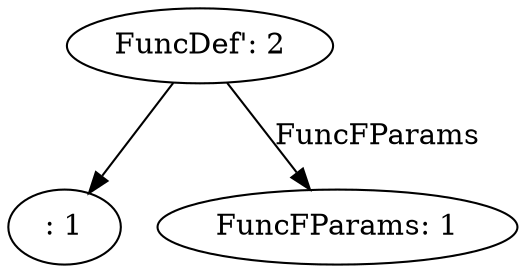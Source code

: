 digraph {
    0 [ label = "FuncDef': 2" ]
    1 [ label = ": 1" ]
    2 [ label = "FuncFParams: 1" ]
    0 -> 1 [ label = "" ]
    0 -> 2 [ label = "FuncFParams" ]
}
